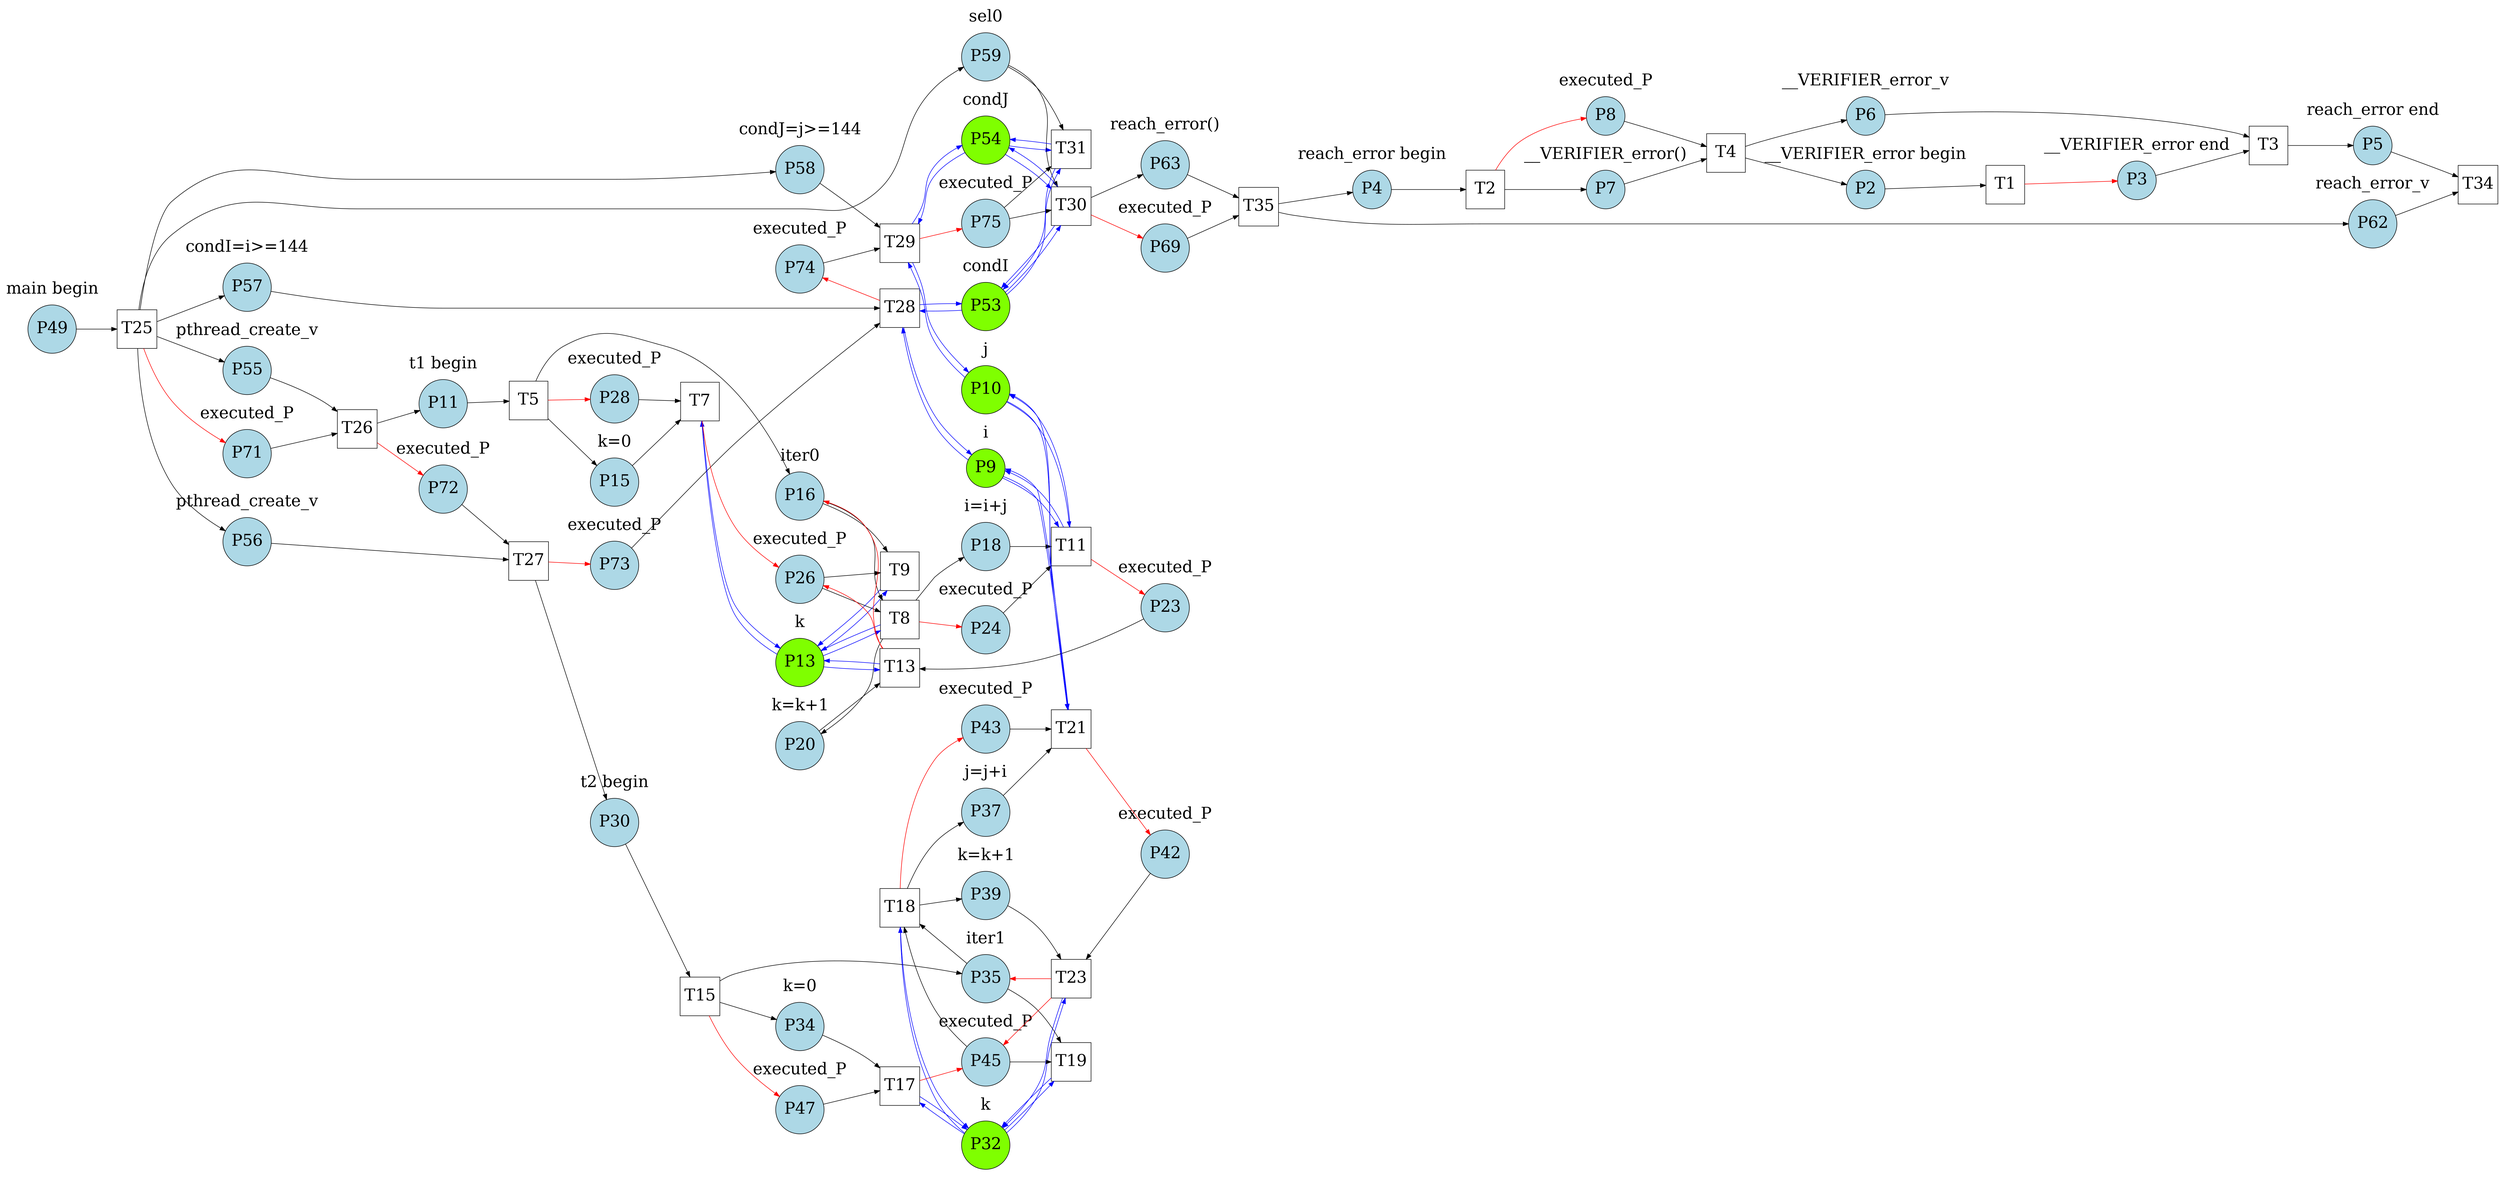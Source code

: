 digraph G{
rankdir = LR
subgraph cluster_P2{fontsize = 30;label="__VERIFIER_error begin";color="white"P2[shape=circle,fontsize = 30,width=1,style="filled",color="black",fillcolor="lightblue"]}
subgraph cluster_P3{fontsize = 30;label="__VERIFIER_error end";color="white"P3[shape=circle,fontsize = 30,width=1,style="filled",color="black",fillcolor="lightblue"]}
subgraph cluster_P4{fontsize = 30;label="reach_error begin";color="white"P4[shape=circle,fontsize = 30,width=1,style="filled",color="black",fillcolor="lightblue"]}
subgraph cluster_P5{fontsize = 30;label="reach_error end";color="white"P5[shape=circle,fontsize = 30,width=1,style="filled",color="black",fillcolor="lightblue"]}
subgraph cluster_P6{fontsize = 30;label="__VERIFIER_error_v";color="white"P6[shape=circle,fontsize = 30,width=1,style="filled",color="black",fillcolor="lightblue"]}
subgraph cluster_P7{fontsize = 30;label="__VERIFIER_error()";color="white"P7[shape=circle,fontsize = 30,width=1,style="filled",color="black",fillcolor="lightblue"]}
subgraph cluster_P8{fontsize = 30;label="executed_P";color="white"P8[shape=circle,fontsize = 30,width=1,style="filled",color="black",fillcolor="lightblue"]}
subgraph cluster_P9{fontsize = 30;label="i";color="white"P9[shape=circle,fontsize = 30,width=1,style="filled",color="black",fillcolor="chartreuse"]}
subgraph cluster_P10{fontsize = 30;label="j";color="white"P10[shape=circle,fontsize = 30,width=1,style="filled",color="black",fillcolor="chartreuse"]}
subgraph cluster_P11{fontsize = 30;label="t1 begin";color="white"P11[shape=circle,fontsize = 30,width=1,style="filled",color="black",fillcolor="lightblue"]}
subgraph cluster_P13{fontsize = 30;label="k";color="white"P13[shape=circle,fontsize = 30,width=1,style="filled",color="black",fillcolor="chartreuse"]}
subgraph cluster_P15{fontsize = 30;label="k=0";color="white"P15[shape=circle,fontsize = 30,width=1,style="filled",color="black",fillcolor="lightblue"]}
subgraph cluster_P16{fontsize = 30;label="iter0";color="white"P16[shape=circle,fontsize = 30,width=1,style="filled",color="black",fillcolor="lightblue"]}
subgraph cluster_P18{fontsize = 30;label="i=i+j";color="white"P18[shape=circle,fontsize = 30,width=1,style="filled",color="black",fillcolor="lightblue"]}
subgraph cluster_P20{fontsize = 30;label="k=k+1";color="white"P20[shape=circle,fontsize = 30,width=1,style="filled",color="black",fillcolor="lightblue"]}
subgraph cluster_P23{fontsize = 30;label="executed_P";color="white"P23[shape=circle,fontsize = 30,width=1,style="filled",color="black",fillcolor="lightblue"]}
subgraph cluster_P24{fontsize = 30;label="executed_P";color="white"P24[shape=circle,fontsize = 30,width=1,style="filled",color="black",fillcolor="lightblue"]}
subgraph cluster_P26{fontsize = 30;label="executed_P";color="white"P26[shape=circle,fontsize = 30,width=1,style="filled",color="black",fillcolor="lightblue"]}
subgraph cluster_P28{fontsize = 30;label="executed_P";color="white"P28[shape=circle,fontsize = 30,width=1,style="filled",color="black",fillcolor="lightblue"]}
subgraph cluster_P30{fontsize = 30;label="t2 begin";color="white"P30[shape=circle,fontsize = 30,width=1,style="filled",color="black",fillcolor="lightblue"]}
subgraph cluster_P32{fontsize = 30;label="k";color="white"P32[shape=circle,fontsize = 30,width=1,style="filled",color="black",fillcolor="chartreuse"]}
subgraph cluster_P34{fontsize = 30;label="k=0";color="white"P34[shape=circle,fontsize = 30,width=1,style="filled",color="black",fillcolor="lightblue"]}
subgraph cluster_P35{fontsize = 30;label="iter1";color="white"P35[shape=circle,fontsize = 30,width=1,style="filled",color="black",fillcolor="lightblue"]}
subgraph cluster_P37{fontsize = 30;label="j=j+i";color="white"P37[shape=circle,fontsize = 30,width=1,style="filled",color="black",fillcolor="lightblue"]}
subgraph cluster_P39{fontsize = 30;label="k=k+1";color="white"P39[shape=circle,fontsize = 30,width=1,style="filled",color="black",fillcolor="lightblue"]}
subgraph cluster_P42{fontsize = 30;label="executed_P";color="white"P42[shape=circle,fontsize = 30,width=1,style="filled",color="black",fillcolor="lightblue"]}
subgraph cluster_P43{fontsize = 30;label="executed_P";color="white"P43[shape=circle,fontsize = 30,width=1,style="filled",color="black",fillcolor="lightblue"]}
subgraph cluster_P45{fontsize = 30;label="executed_P";color="white"P45[shape=circle,fontsize = 30,width=1,style="filled",color="black",fillcolor="lightblue"]}
subgraph cluster_P47{fontsize = 30;label="executed_P";color="white"P47[shape=circle,fontsize = 30,width=1,style="filled",color="black",fillcolor="lightblue"]}
subgraph cluster_P49{fontsize = 30;label="main begin";color="white"P49[shape=circle,fontsize = 30,width=1,style="filled",color="black",fillcolor="lightblue"]}
subgraph cluster_P53{fontsize = 30;label="condI";color="white"P53[shape=circle,fontsize = 30,width=1,style="filled",color="black",fillcolor="chartreuse"]}
subgraph cluster_P54{fontsize = 30;label="condJ";color="white"P54[shape=circle,fontsize = 30,width=1,style="filled",color="black",fillcolor="chartreuse"]}
subgraph cluster_P55{fontsize = 30;label="pthread_create_v";color="white"P55[shape=circle,fontsize = 30,width=1,style="filled",color="black",fillcolor="lightblue"]}
subgraph cluster_P56{fontsize = 30;label="pthread_create_v";color="white"P56[shape=circle,fontsize = 30,width=1,style="filled",color="black",fillcolor="lightblue"]}
subgraph cluster_P57{fontsize = 30;label="condI=i>=144";color="white"P57[shape=circle,fontsize = 30,width=1,style="filled",color="black",fillcolor="lightblue"]}
subgraph cluster_P58{fontsize = 30;label="condJ=j>=144";color="white"P58[shape=circle,fontsize = 30,width=1,style="filled",color="black",fillcolor="lightblue"]}
subgraph cluster_P59{fontsize = 30;label="sel0";color="white"P59[shape=circle,fontsize = 30,width=1,style="filled",color="black",fillcolor="lightblue"]}
subgraph cluster_P62{fontsize = 30;label="reach_error_v";color="white"P62[shape=circle,fontsize = 30,width=1,style="filled",color="black",fillcolor="lightblue"]}
subgraph cluster_P63{fontsize = 30;label="reach_error()";color="white"P63[shape=circle,fontsize = 30,width=1,style="filled",color="black",fillcolor="lightblue"]}
subgraph cluster_P69{fontsize = 30;label="executed_P";color="white"P69[shape=circle,fontsize = 30,width=1,style="filled",color="black",fillcolor="lightblue"]}
subgraph cluster_P71{fontsize = 30;label="executed_P";color="white"P71[shape=circle,fontsize = 30,width=1,style="filled",color="black",fillcolor="lightblue"]}
subgraph cluster_P72{fontsize = 30;label="executed_P";color="white"P72[shape=circle,fontsize = 30,width=1,style="filled",color="black",fillcolor="lightblue"]}
subgraph cluster_P73{fontsize = 30;label="executed_P";color="white"P73[shape=circle,fontsize = 30,width=1,style="filled",color="black",fillcolor="lightblue"]}
subgraph cluster_P74{fontsize = 30;label="executed_P";color="white"P74[shape=circle,fontsize = 30,width=1,style="filled",color="black",fillcolor="lightblue"]}
subgraph cluster_P75{fontsize = 30;label="executed_P";color="white"P75[shape=circle,fontsize = 30,width=1,style="filled",color="black",fillcolor="lightblue"]}
T1[shape=box,fontsize = 30,width=1,height=1]
T2[shape=box,fontsize = 30,width=1,height=1]
T3[shape=box,fontsize = 30,width=1,height=1]
T4[shape=box,fontsize = 30,width=1,height=1]
T5[shape=box,fontsize = 30,width=1,height=1]
T7[shape=box,fontsize = 30,width=1,height=1]
T8[shape=box,fontsize = 30,width=1,height=1]
T9[shape=box,fontsize = 30,width=1,height=1]
T11[shape=box,fontsize = 30,width=1,height=1]
T13[shape=box,fontsize = 30,width=1,height=1]
T15[shape=box,fontsize = 30,width=1,height=1]
T17[shape=box,fontsize = 30,width=1,height=1]
T18[shape=box,fontsize = 30,width=1,height=1]
T19[shape=box,fontsize = 30,width=1,height=1]
T21[shape=box,fontsize = 30,width=1,height=1]
T23[shape=box,fontsize = 30,width=1,height=1]
T25[shape=box,fontsize = 30,width=1,height=1]
T26[shape=box,fontsize = 30,width=1,height=1]
T27[shape=box,fontsize = 30,width=1,height=1]
T28[shape=box,fontsize = 30,width=1,height=1]
T29[shape=box,fontsize = 30,width=1,height=1]
T30[shape=box,fontsize = 30,width=1,height=1]
T31[shape=box,fontsize = 30,width=1,height=1]
T34[shape=box,fontsize = 30,width=1,height=1]
T35[shape=box,fontsize = 30,width=1,height=1]
P2->T1
T1->P3[color="red"]
P4->T2
P6->T3
P7->T4
T4->P2
T4->P6
P3->T3
T2->P7
T2->P8[color="red"]
P8->T4
T3->P5
P11->T5
P15->T7
T7->P13[color="blue"]
P13->T7[color="blue"]
P16->T8
P16->T9
P13->T8[color="blue"]
T8->P13[color="blue"]
P13->T9[color="blue"]
T9->P13[color="blue"]
P18->T11
P9->T11[color="blue"]
T11->P9[color="blue"]
P10->T11[color="blue"]
T11->P10[color="blue"]
P20->T13
P13->T13[color="blue"]
T13->P13[color="blue"]
P23->T13
T8->P24[color="red"]
T13->P16[color="red"]
T7->P26[color="red"]
P26->T8
P26->T9
T13->P26[color="red"]
T5->P28[color="red"]
P30->T15
P34->T17
T17->P32[color="blue"]
P32->T17[color="blue"]
P35->T18
P35->T19
P32->T18[color="blue"]
T18->P32[color="blue"]
P32->T19[color="blue"]
T19->P32[color="blue"]
P37->T21
P10->T21[color="blue"]
T21->P10[color="blue"]
P9->T21[color="blue"]
T21->P9[color="blue"]
P39->T23
P32->T23[color="blue"]
T23->P32[color="blue"]
P42->T23
T18->P43[color="red"]
T23->P35[color="red"]
T17->P45[color="red"]
P45->T18
P45->T19
T23->P45[color="red"]
T15->P47[color="red"]
P49->T25
P55->T26
T26->P11
P56->T27
T27->P30
P57->T28
P9->T28[color="blue"]
T28->P9[color="blue"]
T28->P53[color="blue"]
P53->T28[color="blue"]
P58->T29
P10->T29[color="blue"]
T29->P10[color="blue"]
T29->P54[color="blue"]
P54->T29[color="blue"]
P59->T30
P59->T31
P53->T30[color="blue"]
T30->P53[color="blue"]
P54->T30[color="blue"]
T30->P54[color="blue"]
P53->T31[color="blue"]
T31->P53[color="blue"]
P54->T31[color="blue"]
T31->P54[color="blue"]
P62->T34
P63->T35
T35->P4
T35->P62
P5->T34
T30->P69[color="red"]
T25->P55
T25->P71[color="red"]
P71->T26
T25->P56
T26->P72[color="red"]
P72->T27
T25->P57
T27->P73[color="red"]
P73->T28
T25->P58
T28->P74[color="red"]
P74->T29
T25->P59
T29->P75[color="red"]
P75->T30
P75->T31
T5->P15
T5->P16
P28->T7
T8->P18
T8->P20
P24->T11
T15->P34
T15->P35
P47->T17
T18->P37
T18->P39
P43->T21
T30->P63
P69->T35
T11->P23[color="red"]
T21->P42[color="red"]
}
